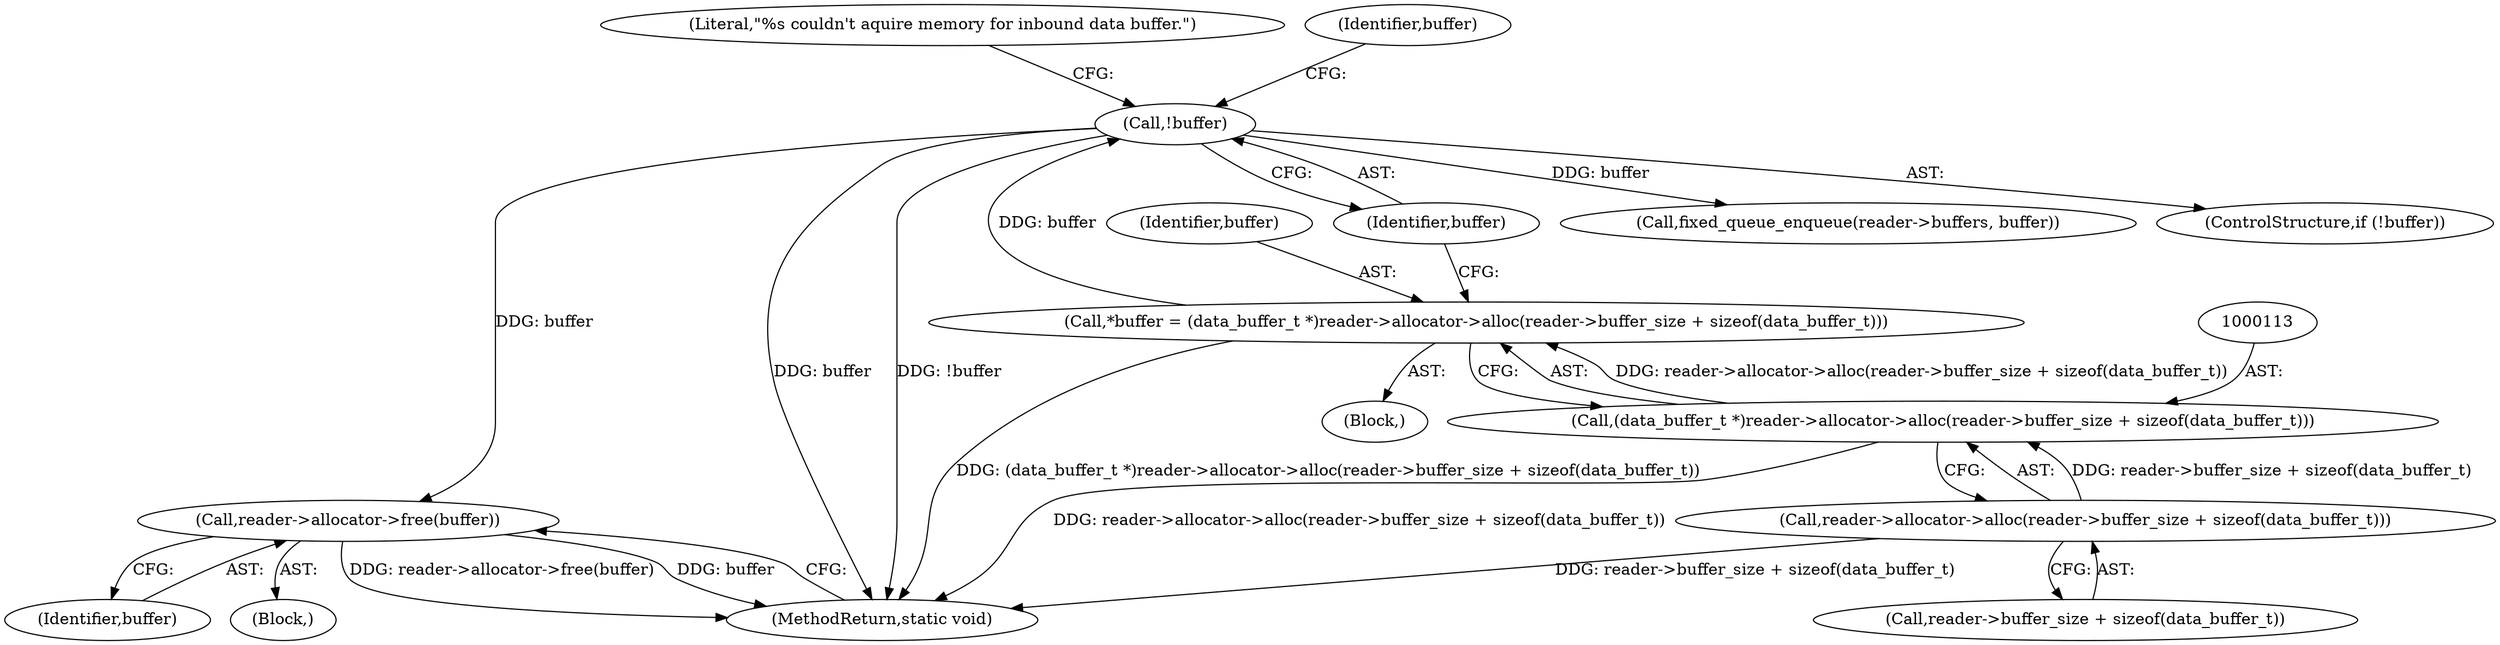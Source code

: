 digraph "0_Android_472271b153c5dc53c28beac55480a8d8434b2d5c_58@API" {
"1000188" [label="(Call,reader->allocator->free(buffer))"];
"1000122" [label="(Call,!buffer)"];
"1000110" [label="(Call,*buffer = (data_buffer_t *)reader->allocator->alloc(reader->buffer_size + sizeof(data_buffer_t)))"];
"1000112" [label="(Call,(data_buffer_t *)reader->allocator->alloc(reader->buffer_size + sizeof(data_buffer_t)))"];
"1000114" [label="(Call,reader->allocator->alloc(reader->buffer_size + sizeof(data_buffer_t)))"];
"1000163" [label="(Call,fixed_queue_enqueue(reader->buffers, buffer))"];
"1000102" [label="(Block,)"];
"1000190" [label="(MethodReturn,static void)"];
"1000115" [label="(Call,reader->buffer_size + sizeof(data_buffer_t))"];
"1000189" [label="(Identifier,buffer)"];
"1000122" [label="(Call,!buffer)"];
"1000174" [label="(Block,)"];
"1000188" [label="(Call,reader->allocator->free(buffer))"];
"1000114" [label="(Call,reader->allocator->alloc(reader->buffer_size + sizeof(data_buffer_t)))"];
"1000121" [label="(ControlStructure,if (!buffer))"];
"1000112" [label="(Call,(data_buffer_t *)reader->allocator->alloc(reader->buffer_size + sizeof(data_buffer_t)))"];
"1000111" [label="(Identifier,buffer)"];
"1000110" [label="(Call,*buffer = (data_buffer_t *)reader->allocator->alloc(reader->buffer_size + sizeof(data_buffer_t)))"];
"1000126" [label="(Literal,\"%s couldn't aquire memory for inbound data buffer.\")"];
"1000131" [label="(Identifier,buffer)"];
"1000123" [label="(Identifier,buffer)"];
"1000188" -> "1000174"  [label="AST: "];
"1000188" -> "1000189"  [label="CFG: "];
"1000189" -> "1000188"  [label="AST: "];
"1000190" -> "1000188"  [label="CFG: "];
"1000188" -> "1000190"  [label="DDG: reader->allocator->free(buffer)"];
"1000188" -> "1000190"  [label="DDG: buffer"];
"1000122" -> "1000188"  [label="DDG: buffer"];
"1000122" -> "1000121"  [label="AST: "];
"1000122" -> "1000123"  [label="CFG: "];
"1000123" -> "1000122"  [label="AST: "];
"1000126" -> "1000122"  [label="CFG: "];
"1000131" -> "1000122"  [label="CFG: "];
"1000122" -> "1000190"  [label="DDG: buffer"];
"1000122" -> "1000190"  [label="DDG: !buffer"];
"1000110" -> "1000122"  [label="DDG: buffer"];
"1000122" -> "1000163"  [label="DDG: buffer"];
"1000110" -> "1000102"  [label="AST: "];
"1000110" -> "1000112"  [label="CFG: "];
"1000111" -> "1000110"  [label="AST: "];
"1000112" -> "1000110"  [label="AST: "];
"1000123" -> "1000110"  [label="CFG: "];
"1000110" -> "1000190"  [label="DDG: (data_buffer_t *)reader->allocator->alloc(reader->buffer_size + sizeof(data_buffer_t))"];
"1000112" -> "1000110"  [label="DDG: reader->allocator->alloc(reader->buffer_size + sizeof(data_buffer_t))"];
"1000112" -> "1000114"  [label="CFG: "];
"1000113" -> "1000112"  [label="AST: "];
"1000114" -> "1000112"  [label="AST: "];
"1000112" -> "1000190"  [label="DDG: reader->allocator->alloc(reader->buffer_size + sizeof(data_buffer_t))"];
"1000114" -> "1000112"  [label="DDG: reader->buffer_size + sizeof(data_buffer_t)"];
"1000114" -> "1000115"  [label="CFG: "];
"1000115" -> "1000114"  [label="AST: "];
"1000114" -> "1000190"  [label="DDG: reader->buffer_size + sizeof(data_buffer_t)"];
}
